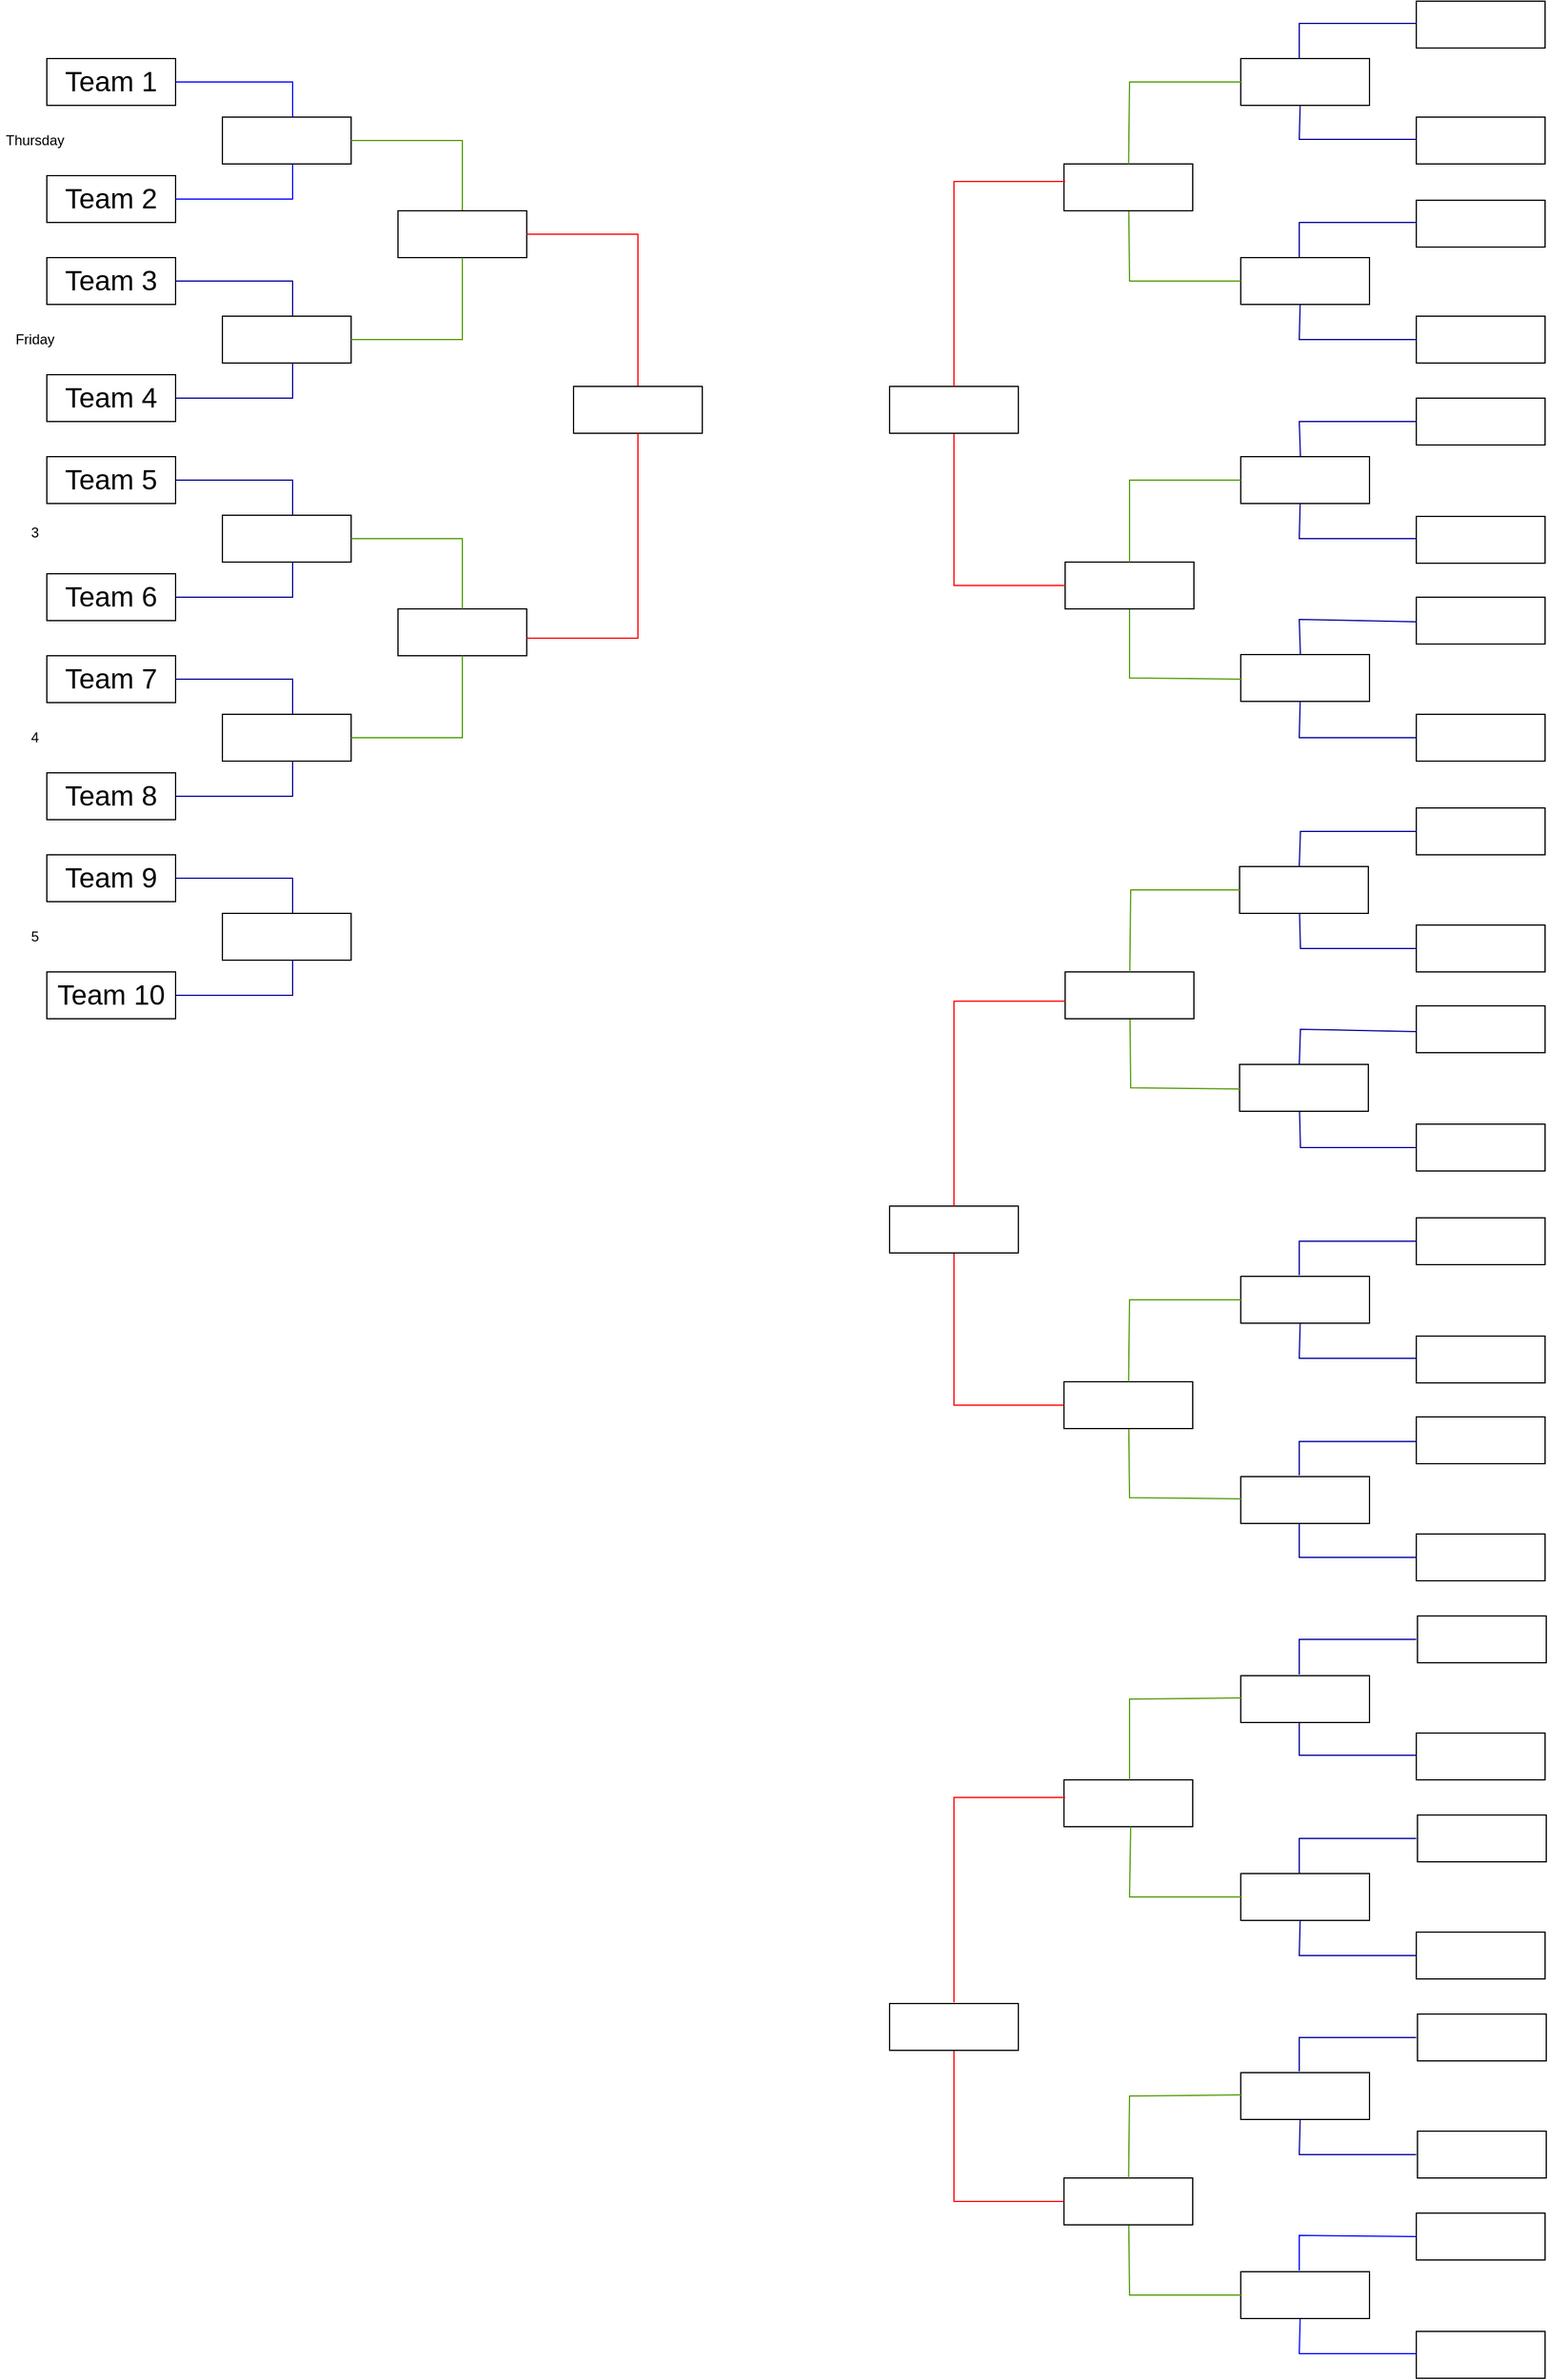 <mxfile version="26.0.14">
  <diagram name="Page-1" id="8wgxy9TzFDl7dWRC7cgr">
    <mxGraphModel dx="2560" dy="1858" grid="1" gridSize="10" guides="1" tooltips="1" connect="1" arrows="1" fold="1" page="1" pageScale="1" pageWidth="850" pageHeight="1100" math="0" shadow="0">
      <root>
        <mxCell id="0" />
        <mxCell id="1" parent="0" />
        <mxCell id="CkMFdOmKAKPlQsbWJ-E4-1" value="&lt;span style=&quot;font-size: 24px;&quot;&gt;Team 5&lt;/span&gt;" style="rounded=0;whiteSpace=wrap;html=1;" parent="1" vertex="1">
          <mxGeometry x="-260" y="-100" width="110" height="40" as="geometry" />
        </mxCell>
        <mxCell id="CkMFdOmKAKPlQsbWJ-E4-3" value="&lt;span style=&quot;font-size: 24px;&quot;&gt;Team 6&lt;/span&gt;" style="rounded=0;whiteSpace=wrap;html=1;" parent="1" vertex="1">
          <mxGeometry x="-260" width="110" height="40" as="geometry" />
        </mxCell>
        <mxCell id="CkMFdOmKAKPlQsbWJ-E4-8" value="" style="endArrow=none;html=1;rounded=0;strokeColor=light-dark(#000099,#FFFFFF);" parent="1" edge="1">
          <mxGeometry width="50" height="50" relative="1" as="geometry">
            <mxPoint x="-150" y="-80" as="sourcePoint" />
            <mxPoint x="-50" y="-40" as="targetPoint" />
            <Array as="points">
              <mxPoint x="-50" y="-80" />
            </Array>
          </mxGeometry>
        </mxCell>
        <mxCell id="CkMFdOmKAKPlQsbWJ-E4-9" value="" style="endArrow=none;html=1;rounded=0;strokeColor=light-dark(#000099,#FFFFFF);" parent="1" edge="1">
          <mxGeometry width="50" height="50" relative="1" as="geometry">
            <mxPoint x="-150" y="20" as="sourcePoint" />
            <mxPoint x="-50" y="-10" as="targetPoint" />
            <Array as="points">
              <mxPoint x="-50" y="20" />
            </Array>
          </mxGeometry>
        </mxCell>
        <mxCell id="CkMFdOmKAKPlQsbWJ-E4-10" value="" style="rounded=0;whiteSpace=wrap;html=1;" parent="1" vertex="1">
          <mxGeometry x="-110" y="-50" width="110" height="40" as="geometry" />
        </mxCell>
        <mxCell id="CkMFdOmKAKPlQsbWJ-E4-11" value="&lt;span style=&quot;font-size: 24px;&quot;&gt;Team 7&lt;/span&gt;" style="rounded=0;whiteSpace=wrap;html=1;" parent="1" vertex="1">
          <mxGeometry x="-260" y="70" width="110" height="40" as="geometry" />
        </mxCell>
        <mxCell id="CkMFdOmKAKPlQsbWJ-E4-12" value="&lt;span style=&quot;font-size: 24px;&quot;&gt;Team 8&lt;/span&gt;" style="rounded=0;whiteSpace=wrap;html=1;" parent="1" vertex="1">
          <mxGeometry x="-260" y="170" width="110" height="40" as="geometry" />
        </mxCell>
        <mxCell id="CkMFdOmKAKPlQsbWJ-E4-13" value="" style="endArrow=none;html=1;rounded=0;strokeColor=light-dark(#000099,#FFFFFF);" parent="1" edge="1">
          <mxGeometry width="50" height="50" relative="1" as="geometry">
            <mxPoint x="-150" y="90" as="sourcePoint" />
            <mxPoint x="-50" y="130" as="targetPoint" />
            <Array as="points">
              <mxPoint x="-50" y="90" />
            </Array>
          </mxGeometry>
        </mxCell>
        <mxCell id="CkMFdOmKAKPlQsbWJ-E4-14" value="" style="endArrow=none;html=1;rounded=0;strokeColor=light-dark(#000099,#FFFFFF);" parent="1" edge="1">
          <mxGeometry width="50" height="50" relative="1" as="geometry">
            <mxPoint x="-150" y="190" as="sourcePoint" />
            <mxPoint x="-50" y="160" as="targetPoint" />
            <Array as="points">
              <mxPoint x="-50" y="190" />
            </Array>
          </mxGeometry>
        </mxCell>
        <mxCell id="CkMFdOmKAKPlQsbWJ-E4-15" value="" style="rounded=0;whiteSpace=wrap;html=1;" parent="1" vertex="1">
          <mxGeometry x="-110" y="120" width="110" height="40" as="geometry" />
        </mxCell>
        <mxCell id="CkMFdOmKAKPlQsbWJ-E4-16" value="&lt;span style=&quot;font-size: 24px;&quot;&gt;Team 9&lt;/span&gt;" style="rounded=0;whiteSpace=wrap;html=1;" parent="1" vertex="1">
          <mxGeometry x="-260" y="240" width="110" height="40" as="geometry" />
        </mxCell>
        <mxCell id="CkMFdOmKAKPlQsbWJ-E4-17" value="&lt;span style=&quot;font-size: 24px;&quot;&gt;Team 10&lt;/span&gt;" style="rounded=0;whiteSpace=wrap;html=1;" parent="1" vertex="1">
          <mxGeometry x="-260" y="340" width="110" height="40" as="geometry" />
        </mxCell>
        <mxCell id="CkMFdOmKAKPlQsbWJ-E4-18" value="" style="endArrow=none;html=1;rounded=0;strokeColor=light-dark(#000099,#FFFFFF);" parent="1" edge="1">
          <mxGeometry width="50" height="50" relative="1" as="geometry">
            <mxPoint x="-150" y="260" as="sourcePoint" />
            <mxPoint x="-50" y="300" as="targetPoint" />
            <Array as="points">
              <mxPoint x="-50" y="260" />
            </Array>
          </mxGeometry>
        </mxCell>
        <mxCell id="CkMFdOmKAKPlQsbWJ-E4-19" value="" style="endArrow=none;html=1;rounded=0;strokeColor=light-dark(#000099,#FFFFFF);" parent="1" edge="1">
          <mxGeometry width="50" height="50" relative="1" as="geometry">
            <mxPoint x="-150" y="360" as="sourcePoint" />
            <mxPoint x="-50" y="330" as="targetPoint" />
            <Array as="points">
              <mxPoint x="-50" y="360" />
            </Array>
          </mxGeometry>
        </mxCell>
        <mxCell id="CkMFdOmKAKPlQsbWJ-E4-20" value="" style="rounded=0;whiteSpace=wrap;html=1;" parent="1" vertex="1">
          <mxGeometry x="-110" y="290" width="110" height="40" as="geometry" />
        </mxCell>
        <mxCell id="CkMFdOmKAKPlQsbWJ-E4-61" value="&lt;span style=&quot;font-size: 24px;&quot;&gt;Team 3&lt;/span&gt;" style="rounded=0;whiteSpace=wrap;html=1;" parent="1" vertex="1">
          <mxGeometry x="-260" y="-270" width="110" height="40" as="geometry" />
        </mxCell>
        <mxCell id="CkMFdOmKAKPlQsbWJ-E4-62" value="&lt;span style=&quot;font-size: 24px;&quot;&gt;Team 4&lt;/span&gt;" style="rounded=0;whiteSpace=wrap;html=1;" parent="1" vertex="1">
          <mxGeometry x="-260" y="-170" width="110" height="40" as="geometry" />
        </mxCell>
        <mxCell id="CkMFdOmKAKPlQsbWJ-E4-63" value="" style="endArrow=none;html=1;rounded=0;strokeColor=light-dark(#000099,#FFFFFF);" parent="1" edge="1">
          <mxGeometry width="50" height="50" relative="1" as="geometry">
            <mxPoint x="-150" y="-250" as="sourcePoint" />
            <mxPoint x="-50" y="-210" as="targetPoint" />
            <Array as="points">
              <mxPoint x="-50" y="-250" />
            </Array>
          </mxGeometry>
        </mxCell>
        <mxCell id="CkMFdOmKAKPlQsbWJ-E4-64" value="" style="endArrow=none;html=1;rounded=0;strokeColor=light-dark(#000099,#FFFFFF);" parent="1" edge="1">
          <mxGeometry width="50" height="50" relative="1" as="geometry">
            <mxPoint x="-150" y="-150" as="sourcePoint" />
            <mxPoint x="-50" y="-180" as="targetPoint" />
            <Array as="points">
              <mxPoint x="-50" y="-150" />
            </Array>
          </mxGeometry>
        </mxCell>
        <mxCell id="CkMFdOmKAKPlQsbWJ-E4-65" value="" style="rounded=0;whiteSpace=wrap;html=1;" parent="1" vertex="1">
          <mxGeometry x="-110" y="-220" width="110" height="40" as="geometry" />
        </mxCell>
        <mxCell id="CkMFdOmKAKPlQsbWJ-E4-66" value="&lt;font style=&quot;font-size: 24px;&quot;&gt;Team 1&lt;/font&gt;" style="rounded=0;whiteSpace=wrap;html=1;" parent="1" vertex="1">
          <mxGeometry x="-260" y="-440" width="110" height="40" as="geometry" />
        </mxCell>
        <mxCell id="CkMFdOmKAKPlQsbWJ-E4-67" value="&lt;span style=&quot;font-size: 24px;&quot;&gt;Team 2&lt;/span&gt;" style="rounded=0;whiteSpace=wrap;html=1;" parent="1" vertex="1">
          <mxGeometry x="-260" y="-340" width="110" height="40" as="geometry" />
        </mxCell>
        <mxCell id="CkMFdOmKAKPlQsbWJ-E4-68" value="" style="endArrow=none;html=1;rounded=0;strokeColor=light-dark(#0000FF,#FFFFFF);" parent="1" edge="1">
          <mxGeometry width="50" height="50" relative="1" as="geometry">
            <mxPoint x="-150" y="-420" as="sourcePoint" />
            <mxPoint x="-50" y="-380" as="targetPoint" />
            <Array as="points">
              <mxPoint x="-50" y="-420" />
            </Array>
          </mxGeometry>
        </mxCell>
        <mxCell id="CkMFdOmKAKPlQsbWJ-E4-69" value="" style="endArrow=none;html=1;rounded=0;strokeColor=light-dark(#0000FF,#FFFFFF);" parent="1" edge="1">
          <mxGeometry width="50" height="50" relative="1" as="geometry">
            <mxPoint x="-150" y="-320" as="sourcePoint" />
            <mxPoint x="-50" y="-350" as="targetPoint" />
            <Array as="points">
              <mxPoint x="-50" y="-320" />
            </Array>
          </mxGeometry>
        </mxCell>
        <mxCell id="CkMFdOmKAKPlQsbWJ-E4-70" value="" style="rounded=0;whiteSpace=wrap;html=1;" parent="1" vertex="1">
          <mxGeometry x="-110" y="-390" width="110" height="40" as="geometry" />
        </mxCell>
        <mxCell id="CkMFdOmKAKPlQsbWJ-E4-131" value="" style="endArrow=none;html=1;rounded=0;entryX=0.5;entryY=0;entryDx=0;entryDy=0;strokeColor=light-dark(#4D9900,#FFFFFF);" parent="1" target="CkMFdOmKAKPlQsbWJ-E4-133" edge="1">
          <mxGeometry width="50" height="50" relative="1" as="geometry">
            <mxPoint y="-370" as="sourcePoint" />
            <mxPoint x="99" y="-305" as="targetPoint" />
            <Array as="points">
              <mxPoint x="95" y="-370" />
            </Array>
          </mxGeometry>
        </mxCell>
        <mxCell id="CkMFdOmKAKPlQsbWJ-E4-133" value="" style="rounded=0;whiteSpace=wrap;html=1;" parent="1" vertex="1">
          <mxGeometry x="40" y="-310" width="110" height="40" as="geometry" />
        </mxCell>
        <mxCell id="CkMFdOmKAKPlQsbWJ-E4-134" value="" style="endArrow=none;html=1;rounded=0;strokeColor=light-dark(#4D9900,#FFFFFF);" parent="1" target="CkMFdOmKAKPlQsbWJ-E4-133" edge="1">
          <mxGeometry width="50" height="50" relative="1" as="geometry">
            <mxPoint y="-200" as="sourcePoint" />
            <mxPoint x="95" y="-140" as="targetPoint" />
            <Array as="points">
              <mxPoint x="95" y="-200" />
            </Array>
          </mxGeometry>
        </mxCell>
        <mxCell id="CkMFdOmKAKPlQsbWJ-E4-136" value="" style="rounded=0;whiteSpace=wrap;html=1;" parent="1" vertex="1">
          <mxGeometry x="40" y="30" width="110" height="40" as="geometry" />
        </mxCell>
        <mxCell id="CkMFdOmKAKPlQsbWJ-E4-137" value="" style="endArrow=none;html=1;rounded=0;entryX=0.5;entryY=0;entryDx=0;entryDy=0;strokeColor=light-dark(#4D9900,#FFFFFF);" parent="1" edge="1">
          <mxGeometry width="50" height="50" relative="1" as="geometry">
            <mxPoint y="-30" as="sourcePoint" />
            <mxPoint x="95" y="30" as="targetPoint" />
            <Array as="points">
              <mxPoint x="95" y="-30" />
            </Array>
          </mxGeometry>
        </mxCell>
        <mxCell id="CkMFdOmKAKPlQsbWJ-E4-138" value="" style="endArrow=none;html=1;rounded=0;strokeColor=light-dark(#4D9900,#FFFFFF);" parent="1" edge="1">
          <mxGeometry width="50" height="50" relative="1" as="geometry">
            <mxPoint y="140" as="sourcePoint" />
            <mxPoint x="95" y="70" as="targetPoint" />
            <Array as="points">
              <mxPoint x="95" y="140" />
            </Array>
          </mxGeometry>
        </mxCell>
        <mxCell id="CkMFdOmKAKPlQsbWJ-E4-151" value="" style="endArrow=none;html=1;rounded=0;entryX=0.5;entryY=0;entryDx=0;entryDy=0;strokeColor=light-dark(#FF0000,#FFFFFF);" parent="1" target="CkMFdOmKAKPlQsbWJ-E4-152" edge="1">
          <mxGeometry width="50" height="50" relative="1" as="geometry">
            <mxPoint x="150" y="-290" as="sourcePoint" />
            <mxPoint x="245" y="-230" as="targetPoint" />
            <Array as="points">
              <mxPoint x="245" y="-290" />
            </Array>
          </mxGeometry>
        </mxCell>
        <mxCell id="CkMFdOmKAKPlQsbWJ-E4-152" value="" style="rounded=0;whiteSpace=wrap;html=1;" parent="1" vertex="1">
          <mxGeometry x="190" y="-160" width="110" height="40" as="geometry" />
        </mxCell>
        <mxCell id="CkMFdOmKAKPlQsbWJ-E4-153" value="" style="endArrow=none;html=1;rounded=0;strokeColor=light-dark(#FF0000,#FFFFFF);entryX=0.5;entryY=1;entryDx=0;entryDy=0;" parent="1" target="CkMFdOmKAKPlQsbWJ-E4-152" edge="1">
          <mxGeometry width="50" height="50" relative="1" as="geometry">
            <mxPoint x="150" y="55" as="sourcePoint" />
            <mxPoint x="245" y="-15" as="targetPoint" />
            <Array as="points">
              <mxPoint x="245" y="55" />
            </Array>
          </mxGeometry>
        </mxCell>
        <mxCell id="CkMFdOmKAKPlQsbWJ-E4-161" value="Thursday" style="text;html=1;align=center;verticalAlign=middle;whiteSpace=wrap;rounded=0;" parent="1" vertex="1">
          <mxGeometry x="-300" y="-385" width="60" height="30" as="geometry" />
        </mxCell>
        <mxCell id="CkMFdOmKAKPlQsbWJ-E4-162" value="Friday" style="text;html=1;align=center;verticalAlign=middle;whiteSpace=wrap;rounded=0;" parent="1" vertex="1">
          <mxGeometry x="-300" y="-215" width="60" height="30" as="geometry" />
        </mxCell>
        <mxCell id="CkMFdOmKAKPlQsbWJ-E4-163" value="3" style="text;html=1;align=center;verticalAlign=middle;whiteSpace=wrap;rounded=0;" parent="1" vertex="1">
          <mxGeometry x="-300" y="-50" width="60" height="30" as="geometry" />
        </mxCell>
        <mxCell id="CkMFdOmKAKPlQsbWJ-E4-164" value="4" style="text;html=1;align=center;verticalAlign=middle;whiteSpace=wrap;rounded=0;" parent="1" vertex="1">
          <mxGeometry x="-300" y="125" width="60" height="30" as="geometry" />
        </mxCell>
        <mxCell id="CkMFdOmKAKPlQsbWJ-E4-165" value="5" style="text;html=1;align=center;verticalAlign=middle;whiteSpace=wrap;rounded=0;" parent="1" vertex="1">
          <mxGeometry x="-300" y="295" width="60" height="30" as="geometry" />
        </mxCell>
        <mxCell id="CkMFdOmKAKPlQsbWJ-E4-260" value="" style="group;rotation=-180;" parent="1" vertex="1" connectable="0">
          <mxGeometry x="460" y="-490" width="560" height="2030" as="geometry" />
        </mxCell>
        <mxCell id="CkMFdOmKAKPlQsbWJ-E4-173" value="" style="rounded=0;whiteSpace=wrap;html=1;direction=west;rotation=-180;" parent="CkMFdOmKAKPlQsbWJ-E4-260" vertex="1">
          <mxGeometry x="450" y="1650" width="110" height="40" as="geometry" />
        </mxCell>
        <mxCell id="CkMFdOmKAKPlQsbWJ-E4-174" value="" style="rounded=0;whiteSpace=wrap;html=1;direction=west;rotation=-180;" parent="CkMFdOmKAKPlQsbWJ-E4-260" vertex="1">
          <mxGeometry x="451" y="1550" width="110" height="40" as="geometry" />
        </mxCell>
        <mxCell id="CkMFdOmKAKPlQsbWJ-E4-175" value="" style="endArrow=none;html=1;rounded=0;strokeColor=light-dark(#000099,#FFFFFF);" parent="CkMFdOmKAKPlQsbWJ-E4-260" edge="1">
          <mxGeometry width="50" height="50" relative="1" as="geometry">
            <mxPoint x="450" y="1670" as="sourcePoint" />
            <mxPoint x="351" y="1630" as="targetPoint" />
            <Array as="points">
              <mxPoint x="350" y="1670" />
            </Array>
          </mxGeometry>
        </mxCell>
        <mxCell id="CkMFdOmKAKPlQsbWJ-E4-176" value="" style="endArrow=none;html=1;rounded=0;strokeColor=light-dark(#000099,#FFFFFF);" parent="CkMFdOmKAKPlQsbWJ-E4-260" edge="1">
          <mxGeometry width="50" height="50" relative="1" as="geometry">
            <mxPoint x="450" y="1570" as="sourcePoint" />
            <mxPoint x="350" y="1600" as="targetPoint" />
            <Array as="points">
              <mxPoint x="350" y="1570" />
            </Array>
          </mxGeometry>
        </mxCell>
        <mxCell id="CkMFdOmKAKPlQsbWJ-E4-177" value="" style="rounded=0;whiteSpace=wrap;html=1;direction=west;rotation=-180;" parent="CkMFdOmKAKPlQsbWJ-E4-260" vertex="1">
          <mxGeometry x="300" y="1600" width="110" height="40" as="geometry" />
        </mxCell>
        <mxCell id="CkMFdOmKAKPlQsbWJ-E4-178" value="" style="rounded=0;whiteSpace=wrap;html=1;direction=west;rotation=-180;" parent="CkMFdOmKAKPlQsbWJ-E4-260" vertex="1">
          <mxGeometry x="450" y="1480" width="110" height="40" as="geometry" />
        </mxCell>
        <mxCell id="CkMFdOmKAKPlQsbWJ-E4-179" value="" style="rounded=0;whiteSpace=wrap;html=1;direction=west;rotation=-180;" parent="CkMFdOmKAKPlQsbWJ-E4-260" vertex="1">
          <mxGeometry x="451" y="1380" width="110" height="40" as="geometry" />
        </mxCell>
        <mxCell id="CkMFdOmKAKPlQsbWJ-E4-180" value="" style="endArrow=none;html=1;rounded=0;strokeColor=light-dark(#000099,#FFFFFF);" parent="CkMFdOmKAKPlQsbWJ-E4-260" edge="1">
          <mxGeometry width="50" height="50" relative="1" as="geometry">
            <mxPoint x="450" y="1499" as="sourcePoint" />
            <mxPoint x="350" y="1460" as="targetPoint" />
            <Array as="points">
              <mxPoint x="350" y="1499" />
            </Array>
          </mxGeometry>
        </mxCell>
        <mxCell id="CkMFdOmKAKPlQsbWJ-E4-181" value="" style="endArrow=none;html=1;rounded=0;strokeColor=light-dark(#000099,#FFFFFF);" parent="CkMFdOmKAKPlQsbWJ-E4-260" edge="1">
          <mxGeometry width="50" height="50" relative="1" as="geometry">
            <mxPoint x="450" y="1400" as="sourcePoint" />
            <mxPoint x="350" y="1430" as="targetPoint" />
            <Array as="points">
              <mxPoint x="350" y="1400" />
            </Array>
          </mxGeometry>
        </mxCell>
        <mxCell id="CkMFdOmKAKPlQsbWJ-E4-182" value="" style="rounded=0;whiteSpace=wrap;html=1;direction=west;rotation=-180;" parent="CkMFdOmKAKPlQsbWJ-E4-260" vertex="1">
          <mxGeometry x="300" y="1431" width="110" height="40" as="geometry" />
        </mxCell>
        <mxCell id="CkMFdOmKAKPlQsbWJ-E4-183" value="" style="rounded=0;whiteSpace=wrap;html=1;direction=west;rotation=-180;" parent="CkMFdOmKAKPlQsbWJ-E4-260" vertex="1">
          <mxGeometry x="450" y="1310" width="110" height="40" as="geometry" />
        </mxCell>
        <mxCell id="CkMFdOmKAKPlQsbWJ-E4-184" value="" style="rounded=0;whiteSpace=wrap;html=1;direction=west;rotation=-180;" parent="CkMFdOmKAKPlQsbWJ-E4-260" vertex="1">
          <mxGeometry x="450" y="1210" width="110" height="40" as="geometry" />
        </mxCell>
        <mxCell id="CkMFdOmKAKPlQsbWJ-E4-185" value="" style="endArrow=none;html=1;rounded=0;strokeColor=light-dark(#000099,#FFFFFF);" parent="CkMFdOmKAKPlQsbWJ-E4-260" edge="1">
          <mxGeometry width="50" height="50" relative="1" as="geometry">
            <mxPoint x="450" y="1330" as="sourcePoint" />
            <mxPoint x="350" y="1290" as="targetPoint" />
            <Array as="points">
              <mxPoint x="350" y="1330" />
            </Array>
          </mxGeometry>
        </mxCell>
        <mxCell id="CkMFdOmKAKPlQsbWJ-E4-186" value="" style="endArrow=none;html=1;rounded=0;strokeColor=light-dark(#000099,#FFFFFF);" parent="CkMFdOmKAKPlQsbWJ-E4-260" edge="1">
          <mxGeometry width="50" height="50" relative="1" as="geometry">
            <mxPoint x="450" y="1231" as="sourcePoint" />
            <mxPoint x="350" y="1260" as="targetPoint" />
            <Array as="points">
              <mxPoint x="350" y="1231" />
            </Array>
          </mxGeometry>
        </mxCell>
        <mxCell id="CkMFdOmKAKPlQsbWJ-E4-187" value="" style="rounded=0;whiteSpace=wrap;html=1;direction=west;rotation=-180;" parent="CkMFdOmKAKPlQsbWJ-E4-260" vertex="1">
          <mxGeometry x="300" y="1261" width="110" height="40" as="geometry" />
        </mxCell>
        <mxCell id="CkMFdOmKAKPlQsbWJ-E4-188" value="" style="rounded=0;whiteSpace=wrap;html=1;direction=west;rotation=-180;" parent="CkMFdOmKAKPlQsbWJ-E4-260" vertex="1">
          <mxGeometry x="450" y="1141" width="110" height="40" as="geometry" />
        </mxCell>
        <mxCell id="CkMFdOmKAKPlQsbWJ-E4-189" value="" style="rounded=0;whiteSpace=wrap;html=1;direction=west;rotation=-180;" parent="CkMFdOmKAKPlQsbWJ-E4-260" vertex="1">
          <mxGeometry x="450" y="1040" width="110" height="40" as="geometry" />
        </mxCell>
        <mxCell id="CkMFdOmKAKPlQsbWJ-E4-190" value="" style="endArrow=none;html=1;rounded=0;strokeColor=light-dark(#000099,#FFFFFF);" parent="CkMFdOmKAKPlQsbWJ-E4-260" edge="1">
          <mxGeometry width="50" height="50" relative="1" as="geometry">
            <mxPoint x="450" y="1160" as="sourcePoint" />
            <mxPoint x="351" y="1120" as="targetPoint" />
            <Array as="points">
              <mxPoint x="350" y="1160" />
            </Array>
          </mxGeometry>
        </mxCell>
        <mxCell id="CkMFdOmKAKPlQsbWJ-E4-191" value="" style="endArrow=none;html=1;rounded=0;strokeColor=light-dark(#000099,#FFFFFF);" parent="CkMFdOmKAKPlQsbWJ-E4-260" edge="1">
          <mxGeometry width="50" height="50" relative="1" as="geometry">
            <mxPoint x="450" y="1060" as="sourcePoint" />
            <mxPoint x="350" y="1089" as="targetPoint" />
            <Array as="points">
              <mxPoint x="350" y="1060" />
            </Array>
          </mxGeometry>
        </mxCell>
        <mxCell id="CkMFdOmKAKPlQsbWJ-E4-192" value="" style="rounded=0;whiteSpace=wrap;html=1;direction=west;rotation=-180;" parent="CkMFdOmKAKPlQsbWJ-E4-260" vertex="1">
          <mxGeometry x="300" y="1090" width="110" height="40" as="geometry" />
        </mxCell>
        <mxCell id="CkMFdOmKAKPlQsbWJ-E4-193" value="" style="rounded=0;whiteSpace=wrap;html=1;direction=west;rotation=-180;" parent="CkMFdOmKAKPlQsbWJ-E4-260" vertex="1">
          <mxGeometry x="450" y="960" width="110" height="40" as="geometry" />
        </mxCell>
        <mxCell id="CkMFdOmKAKPlQsbWJ-E4-194" value="" style="rounded=0;whiteSpace=wrap;html=1;direction=west;rotation=-180;" parent="CkMFdOmKAKPlQsbWJ-E4-260" vertex="1">
          <mxGeometry x="450" y="859" width="110" height="40" as="geometry" />
        </mxCell>
        <mxCell id="CkMFdOmKAKPlQsbWJ-E4-195" value="" style="endArrow=none;html=1;rounded=0;strokeColor=light-dark(#000099,#FFFFFF);" parent="CkMFdOmKAKPlQsbWJ-E4-260" edge="1">
          <mxGeometry width="50" height="50" relative="1" as="geometry">
            <mxPoint x="450" y="980" as="sourcePoint" />
            <mxPoint x="350" y="939" as="targetPoint" />
            <Array as="points">
              <mxPoint x="351" y="980" />
            </Array>
          </mxGeometry>
        </mxCell>
        <mxCell id="CkMFdOmKAKPlQsbWJ-E4-196" value="" style="endArrow=none;html=1;rounded=0;strokeColor=light-dark(#000099,#FFFFFF);" parent="CkMFdOmKAKPlQsbWJ-E4-260" edge="1">
          <mxGeometry width="50" height="50" relative="1" as="geometry">
            <mxPoint x="450" y="881" as="sourcePoint" />
            <mxPoint x="350" y="910" as="targetPoint" />
            <Array as="points">
              <mxPoint x="351" y="879" />
            </Array>
          </mxGeometry>
        </mxCell>
        <mxCell id="CkMFdOmKAKPlQsbWJ-E4-197" value="" style="rounded=0;whiteSpace=wrap;html=1;direction=west;rotation=-180;" parent="CkMFdOmKAKPlQsbWJ-E4-260" vertex="1">
          <mxGeometry x="299" y="909" width="110" height="40" as="geometry" />
        </mxCell>
        <mxCell id="CkMFdOmKAKPlQsbWJ-E4-198" value="" style="rounded=0;whiteSpace=wrap;html=1;direction=west;rotation=-180;" parent="CkMFdOmKAKPlQsbWJ-E4-260" vertex="1">
          <mxGeometry x="450" y="790" width="110" height="40" as="geometry" />
        </mxCell>
        <mxCell id="CkMFdOmKAKPlQsbWJ-E4-199" value="" style="rounded=0;whiteSpace=wrap;html=1;direction=west;rotation=-180;" parent="CkMFdOmKAKPlQsbWJ-E4-260" vertex="1">
          <mxGeometry x="450" y="690" width="110" height="40" as="geometry" />
        </mxCell>
        <mxCell id="CkMFdOmKAKPlQsbWJ-E4-200" value="" style="endArrow=none;html=1;rounded=0;strokeColor=light-dark(#000099,#FFFFFF);" parent="CkMFdOmKAKPlQsbWJ-E4-260" edge="1">
          <mxGeometry width="50" height="50" relative="1" as="geometry">
            <mxPoint x="450" y="810" as="sourcePoint" />
            <mxPoint x="350" y="770" as="targetPoint" />
            <Array as="points">
              <mxPoint x="351" y="810" />
            </Array>
          </mxGeometry>
        </mxCell>
        <mxCell id="CkMFdOmKAKPlQsbWJ-E4-201" value="" style="endArrow=none;html=1;rounded=0;strokeColor=light-dark(#000099,#FFFFFF);" parent="CkMFdOmKAKPlQsbWJ-E4-260" edge="1">
          <mxGeometry width="50" height="50" relative="1" as="geometry">
            <mxPoint x="450" y="710" as="sourcePoint" />
            <mxPoint x="350" y="740" as="targetPoint" />
            <Array as="points">
              <mxPoint x="351" y="710" />
            </Array>
          </mxGeometry>
        </mxCell>
        <mxCell id="CkMFdOmKAKPlQsbWJ-E4-202" value="" style="rounded=0;whiteSpace=wrap;html=1;direction=west;rotation=-180;" parent="CkMFdOmKAKPlQsbWJ-E4-260" vertex="1">
          <mxGeometry x="299" y="740" width="110" height="40" as="geometry" />
        </mxCell>
        <mxCell id="CkMFdOmKAKPlQsbWJ-E4-203" value="" style="rounded=0;whiteSpace=wrap;html=1;direction=west;rotation=-180;" parent="CkMFdOmKAKPlQsbWJ-E4-260" vertex="1">
          <mxGeometry x="450" y="610" width="110" height="40" as="geometry" />
        </mxCell>
        <mxCell id="CkMFdOmKAKPlQsbWJ-E4-204" value="" style="rounded=0;whiteSpace=wrap;html=1;direction=west;rotation=-180;" parent="CkMFdOmKAKPlQsbWJ-E4-260" vertex="1">
          <mxGeometry x="450" y="510" width="110" height="40" as="geometry" />
        </mxCell>
        <mxCell id="CkMFdOmKAKPlQsbWJ-E4-205" value="" style="endArrow=none;html=1;rounded=0;strokeColor=light-dark(#000099,#FFFFFF);" parent="CkMFdOmKAKPlQsbWJ-E4-260" edge="1">
          <mxGeometry width="50" height="50" relative="1" as="geometry">
            <mxPoint x="450" y="630" as="sourcePoint" />
            <mxPoint x="351" y="589" as="targetPoint" />
            <Array as="points">
              <mxPoint x="350" y="630" />
            </Array>
          </mxGeometry>
        </mxCell>
        <mxCell id="CkMFdOmKAKPlQsbWJ-E4-206" value="" style="endArrow=none;html=1;rounded=0;strokeColor=light-dark(#000099,#FFFFFF);" parent="CkMFdOmKAKPlQsbWJ-E4-260" edge="1">
          <mxGeometry width="50" height="50" relative="1" as="geometry">
            <mxPoint x="450" y="531" as="sourcePoint" />
            <mxPoint x="351" y="560" as="targetPoint" />
            <Array as="points">
              <mxPoint x="350" y="529" />
            </Array>
          </mxGeometry>
        </mxCell>
        <mxCell id="CkMFdOmKAKPlQsbWJ-E4-207" value="" style="rounded=0;whiteSpace=wrap;html=1;direction=west;rotation=-180;" parent="CkMFdOmKAKPlQsbWJ-E4-260" vertex="1">
          <mxGeometry x="300" y="559" width="110" height="40" as="geometry" />
        </mxCell>
        <mxCell id="CkMFdOmKAKPlQsbWJ-E4-208" value="" style="rounded=0;whiteSpace=wrap;html=1;direction=west;rotation=-180;" parent="CkMFdOmKAKPlQsbWJ-E4-260" vertex="1">
          <mxGeometry x="450" y="441" width="110" height="40" as="geometry" />
        </mxCell>
        <mxCell id="CkMFdOmKAKPlQsbWJ-E4-209" value="" style="rounded=0;whiteSpace=wrap;html=1;direction=west;rotation=-180;" parent="CkMFdOmKAKPlQsbWJ-E4-260" vertex="1">
          <mxGeometry x="450" y="340" width="110" height="40" as="geometry" />
        </mxCell>
        <mxCell id="CkMFdOmKAKPlQsbWJ-E4-210" value="" style="endArrow=none;html=1;rounded=0;strokeColor=light-dark(#000099,#FFFFFF);" parent="CkMFdOmKAKPlQsbWJ-E4-260" edge="1">
          <mxGeometry width="50" height="50" relative="1" as="geometry">
            <mxPoint x="450" y="460" as="sourcePoint" />
            <mxPoint x="351" y="420" as="targetPoint" />
            <Array as="points">
              <mxPoint x="350" y="460" />
            </Array>
          </mxGeometry>
        </mxCell>
        <mxCell id="CkMFdOmKAKPlQsbWJ-E4-211" value="" style="endArrow=none;html=1;rounded=0;strokeColor=light-dark(#000099,#FFFFFF);" parent="CkMFdOmKAKPlQsbWJ-E4-260" edge="1">
          <mxGeometry width="50" height="50" relative="1" as="geometry">
            <mxPoint x="450" y="360" as="sourcePoint" />
            <mxPoint x="351" y="390" as="targetPoint" />
            <Array as="points">
              <mxPoint x="350" y="360" />
            </Array>
          </mxGeometry>
        </mxCell>
        <mxCell id="CkMFdOmKAKPlQsbWJ-E4-212" value="" style="rounded=0;whiteSpace=wrap;html=1;direction=west;rotation=-180;" parent="CkMFdOmKAKPlQsbWJ-E4-260" vertex="1">
          <mxGeometry x="300" y="390" width="110" height="40" as="geometry" />
        </mxCell>
        <mxCell id="CkMFdOmKAKPlQsbWJ-E4-213" value="" style="rounded=0;whiteSpace=wrap;html=1;direction=west;rotation=-180;" parent="CkMFdOmKAKPlQsbWJ-E4-260" vertex="1">
          <mxGeometry x="450" y="270" width="110" height="40" as="geometry" />
        </mxCell>
        <mxCell id="CkMFdOmKAKPlQsbWJ-E4-214" value="" style="rounded=0;whiteSpace=wrap;html=1;direction=west;rotation=-180;" parent="CkMFdOmKAKPlQsbWJ-E4-260" vertex="1">
          <mxGeometry x="450" y="171" width="110" height="40" as="geometry" />
        </mxCell>
        <mxCell id="CkMFdOmKAKPlQsbWJ-E4-215" value="" style="endArrow=none;html=1;rounded=0;strokeColor=light-dark(#000099,#FFFFFF);" parent="CkMFdOmKAKPlQsbWJ-E4-260" edge="1">
          <mxGeometry width="50" height="50" relative="1" as="geometry">
            <mxPoint x="450" y="290" as="sourcePoint" />
            <mxPoint x="351" y="250" as="targetPoint" />
            <Array as="points">
              <mxPoint x="350" y="290" />
            </Array>
          </mxGeometry>
        </mxCell>
        <mxCell id="CkMFdOmKAKPlQsbWJ-E4-216" value="" style="endArrow=none;html=1;rounded=0;strokeColor=light-dark(#000099,#FFFFFF);" parent="CkMFdOmKAKPlQsbWJ-E4-260" edge="1">
          <mxGeometry width="50" height="50" relative="1" as="geometry">
            <mxPoint x="450" y="190" as="sourcePoint" />
            <mxPoint x="350" y="220" as="targetPoint" />
            <Array as="points">
              <mxPoint x="350" y="190" />
            </Array>
          </mxGeometry>
        </mxCell>
        <mxCell id="CkMFdOmKAKPlQsbWJ-E4-217" value="" style="rounded=0;whiteSpace=wrap;html=1;direction=west;rotation=-180;" parent="CkMFdOmKAKPlQsbWJ-E4-260" vertex="1">
          <mxGeometry x="300" y="220" width="110" height="40" as="geometry" />
        </mxCell>
        <mxCell id="CkMFdOmKAKPlQsbWJ-E4-218" value="" style="rounded=0;whiteSpace=wrap;html=1;direction=west;rotation=-180;" parent="CkMFdOmKAKPlQsbWJ-E4-260" vertex="1">
          <mxGeometry x="450" y="100" width="110" height="40" as="geometry" />
        </mxCell>
        <mxCell id="CkMFdOmKAKPlQsbWJ-E4-219" value="" style="rounded=0;whiteSpace=wrap;html=1;direction=west;rotation=-180;" parent="CkMFdOmKAKPlQsbWJ-E4-260" vertex="1">
          <mxGeometry x="450" y="1" width="110" height="40" as="geometry" />
        </mxCell>
        <mxCell id="CkMFdOmKAKPlQsbWJ-E4-220" value="" style="endArrow=none;html=1;rounded=0;strokeColor=light-dark(#000099,#FFFFFF);" parent="CkMFdOmKAKPlQsbWJ-E4-260" edge="1">
          <mxGeometry width="50" height="50" relative="1" as="geometry">
            <mxPoint x="450" y="119" as="sourcePoint" />
            <mxPoint x="351" y="80" as="targetPoint" />
            <Array as="points">
              <mxPoint x="350" y="119" />
            </Array>
          </mxGeometry>
        </mxCell>
        <mxCell id="CkMFdOmKAKPlQsbWJ-E4-221" value="" style="endArrow=none;html=1;rounded=0;strokeColor=light-dark(#000099,#FFFFFF);" parent="CkMFdOmKAKPlQsbWJ-E4-260" edge="1">
          <mxGeometry width="50" height="50" relative="1" as="geometry">
            <mxPoint x="450" y="20" as="sourcePoint" />
            <mxPoint x="350" y="50" as="targetPoint" />
            <Array as="points">
              <mxPoint x="350" y="20" />
            </Array>
          </mxGeometry>
        </mxCell>
        <mxCell id="CkMFdOmKAKPlQsbWJ-E4-222" value="" style="rounded=0;whiteSpace=wrap;html=1;direction=west;rotation=-180;" parent="CkMFdOmKAKPlQsbWJ-E4-260" vertex="1">
          <mxGeometry x="300" y="50" width="110" height="40" as="geometry" />
        </mxCell>
        <mxCell id="CkMFdOmKAKPlQsbWJ-E4-223" value="" style="rounded=0;whiteSpace=wrap;html=1;direction=west;rotation=-180;" parent="CkMFdOmKAKPlQsbWJ-E4-260" vertex="1">
          <mxGeometry x="451" y="1820" width="110" height="40" as="geometry" />
        </mxCell>
        <mxCell id="CkMFdOmKAKPlQsbWJ-E4-224" value="" style="rounded=0;whiteSpace=wrap;html=1;direction=west;rotation=-180;" parent="CkMFdOmKAKPlQsbWJ-E4-260" vertex="1">
          <mxGeometry x="451" y="1720" width="110" height="40" as="geometry" />
        </mxCell>
        <mxCell id="CkMFdOmKAKPlQsbWJ-E4-225" value="" style="endArrow=none;html=1;rounded=0;strokeColor=light-dark(#000099,#FFFFFF);" parent="CkMFdOmKAKPlQsbWJ-E4-260" edge="1">
          <mxGeometry width="50" height="50" relative="1" as="geometry">
            <mxPoint x="450" y="1840" as="sourcePoint" />
            <mxPoint x="351" y="1800" as="targetPoint" />
            <Array as="points">
              <mxPoint x="350" y="1840" />
            </Array>
          </mxGeometry>
        </mxCell>
        <mxCell id="CkMFdOmKAKPlQsbWJ-E4-226" value="" style="endArrow=none;html=1;rounded=0;strokeColor=light-dark(#000099,#FFFFFF);" parent="CkMFdOmKAKPlQsbWJ-E4-260" edge="1">
          <mxGeometry width="50" height="50" relative="1" as="geometry">
            <mxPoint x="450" y="1740" as="sourcePoint" />
            <mxPoint x="350" y="1769" as="targetPoint" />
            <Array as="points">
              <mxPoint x="350" y="1740" />
            </Array>
          </mxGeometry>
        </mxCell>
        <mxCell id="CkMFdOmKAKPlQsbWJ-E4-227" value="" style="rounded=0;whiteSpace=wrap;html=1;direction=west;rotation=-180;" parent="CkMFdOmKAKPlQsbWJ-E4-260" vertex="1">
          <mxGeometry x="300" y="1770" width="110" height="40" as="geometry" />
        </mxCell>
        <mxCell id="CkMFdOmKAKPlQsbWJ-E4-228" value="" style="rounded=0;whiteSpace=wrap;html=1;direction=west;rotation=-180;" parent="CkMFdOmKAKPlQsbWJ-E4-260" vertex="1">
          <mxGeometry x="450" y="1991" width="110" height="40" as="geometry" />
        </mxCell>
        <mxCell id="CkMFdOmKAKPlQsbWJ-E4-229" value="" style="rounded=0;whiteSpace=wrap;html=1;direction=west;rotation=-180;" parent="CkMFdOmKAKPlQsbWJ-E4-260" vertex="1">
          <mxGeometry x="450" y="1890" width="110" height="40" as="geometry" />
        </mxCell>
        <mxCell id="CkMFdOmKAKPlQsbWJ-E4-230" value="" style="endArrow=none;html=1;rounded=0;strokeColor=light-dark(#0000FF,#FFFFFF);" parent="CkMFdOmKAKPlQsbWJ-E4-260" edge="1">
          <mxGeometry width="50" height="50" relative="1" as="geometry">
            <mxPoint x="450" y="2010" as="sourcePoint" />
            <mxPoint x="351" y="1970" as="targetPoint" />
            <Array as="points">
              <mxPoint x="350" y="2010" />
            </Array>
          </mxGeometry>
        </mxCell>
        <mxCell id="CkMFdOmKAKPlQsbWJ-E4-231" value="" style="endArrow=none;html=1;rounded=0;strokeColor=light-dark(#0000FF,#FFFFFF);" parent="CkMFdOmKAKPlQsbWJ-E4-260" edge="1">
          <mxGeometry width="50" height="50" relative="1" as="geometry">
            <mxPoint x="450" y="1910" as="sourcePoint" />
            <mxPoint x="350" y="1939" as="targetPoint" />
            <Array as="points">
              <mxPoint x="350" y="1909" />
            </Array>
          </mxGeometry>
        </mxCell>
        <mxCell id="CkMFdOmKAKPlQsbWJ-E4-232" value="" style="rounded=0;whiteSpace=wrap;html=1;direction=west;rotation=-180;" parent="CkMFdOmKAKPlQsbWJ-E4-260" vertex="1">
          <mxGeometry x="300" y="1940" width="110" height="40" as="geometry" />
        </mxCell>
        <mxCell id="CkMFdOmKAKPlQsbWJ-E4-233" value="" style="endArrow=none;html=1;rounded=0;entryX=0.5;entryY=0;entryDx=0;entryDy=0;strokeColor=light-dark(#4D9900,#FFFFFF);exitX=0.5;exitY=0;exitDx=0;exitDy=0;" parent="CkMFdOmKAKPlQsbWJ-E4-260" target="CkMFdOmKAKPlQsbWJ-E4-234" edge="1">
          <mxGeometry width="50" height="50" relative="1" as="geometry">
            <mxPoint x="301" y="1960" as="sourcePoint" />
            <mxPoint x="201" y="1895" as="targetPoint" />
            <Array as="points">
              <mxPoint x="205" y="1960" />
            </Array>
          </mxGeometry>
        </mxCell>
        <mxCell id="CkMFdOmKAKPlQsbWJ-E4-234" value="" style="rounded=0;whiteSpace=wrap;html=1;direction=west;rotation=-180;" parent="CkMFdOmKAKPlQsbWJ-E4-260" vertex="1">
          <mxGeometry x="149" y="1860" width="110" height="40" as="geometry" />
        </mxCell>
        <mxCell id="CkMFdOmKAKPlQsbWJ-E4-235" value="" style="endArrow=none;html=1;rounded=0;strokeColor=light-dark(#4D9900,#FFFFFF);" parent="CkMFdOmKAKPlQsbWJ-E4-260" target="CkMFdOmKAKPlQsbWJ-E4-234" edge="1">
          <mxGeometry width="50" height="50" relative="1" as="geometry">
            <mxPoint x="301" y="1789" as="sourcePoint" />
            <mxPoint x="206" y="1730" as="targetPoint" />
            <Array as="points">
              <mxPoint x="205" y="1790" />
            </Array>
          </mxGeometry>
        </mxCell>
        <mxCell id="CkMFdOmKAKPlQsbWJ-E4-236" value="" style="rounded=0;whiteSpace=wrap;html=1;direction=west;rotation=-180;" parent="CkMFdOmKAKPlQsbWJ-E4-260" vertex="1">
          <mxGeometry x="149" y="1520" width="110" height="40" as="geometry" />
        </mxCell>
        <mxCell id="CkMFdOmKAKPlQsbWJ-E4-237" value="" style="endArrow=none;html=1;rounded=0;entryX=0.5;entryY=0;entryDx=0;entryDy=0;strokeColor=light-dark(#4D9900,#FFFFFF);" parent="CkMFdOmKAKPlQsbWJ-E4-260" edge="1">
          <mxGeometry width="50" height="50" relative="1" as="geometry">
            <mxPoint x="301" y="1620" as="sourcePoint" />
            <mxPoint x="206" y="1560" as="targetPoint" />
            <Array as="points">
              <mxPoint x="205" y="1620" />
            </Array>
          </mxGeometry>
        </mxCell>
        <mxCell id="CkMFdOmKAKPlQsbWJ-E4-238" value="" style="endArrow=none;html=1;rounded=0;strokeColor=light-dark(#4D9900,#FFFFFF);" parent="CkMFdOmKAKPlQsbWJ-E4-260" edge="1">
          <mxGeometry width="50" height="50" relative="1" as="geometry">
            <mxPoint x="301" y="1450" as="sourcePoint" />
            <mxPoint x="205" y="1520" as="targetPoint" />
            <Array as="points">
              <mxPoint x="205" y="1451" />
            </Array>
          </mxGeometry>
        </mxCell>
        <mxCell id="CkMFdOmKAKPlQsbWJ-E4-239" value="" style="endArrow=none;html=1;rounded=0;entryX=0.5;entryY=0;entryDx=0;entryDy=0;strokeColor=light-dark(#4D9900,#FFFFFF);exitX=0.5;exitY=0;exitDx=0;exitDy=0;" parent="CkMFdOmKAKPlQsbWJ-E4-260" target="CkMFdOmKAKPlQsbWJ-E4-240" edge="1">
          <mxGeometry width="50" height="50" relative="1" as="geometry">
            <mxPoint x="301" y="1280" as="sourcePoint" />
            <mxPoint x="200" y="1215" as="targetPoint" />
            <Array as="points">
              <mxPoint x="205" y="1279" />
            </Array>
          </mxGeometry>
        </mxCell>
        <mxCell id="CkMFdOmKAKPlQsbWJ-E4-240" value="" style="rounded=0;whiteSpace=wrap;html=1;direction=west;rotation=-180;" parent="CkMFdOmKAKPlQsbWJ-E4-260" vertex="1">
          <mxGeometry x="149" y="1180" width="110" height="40" as="geometry" />
        </mxCell>
        <mxCell id="CkMFdOmKAKPlQsbWJ-E4-241" value="" style="endArrow=none;html=1;rounded=0;strokeColor=light-dark(#4D9900,#FFFFFF);" parent="CkMFdOmKAKPlQsbWJ-E4-260" target="CkMFdOmKAKPlQsbWJ-E4-240" edge="1">
          <mxGeometry width="50" height="50" relative="1" as="geometry">
            <mxPoint x="301" y="1110" as="sourcePoint" />
            <mxPoint x="206" y="1050" as="targetPoint" />
            <Array as="points">
              <mxPoint x="205" y="1110" />
            </Array>
          </mxGeometry>
        </mxCell>
        <mxCell id="CkMFdOmKAKPlQsbWJ-E4-242" value="" style="endArrow=none;html=1;rounded=0;entryX=0.5;entryY=0;entryDx=0;entryDy=0;strokeColor=light-dark(#4D9900,#FFFFFF);exitX=0.5;exitY=0;exitDx=0;exitDy=0;" parent="CkMFdOmKAKPlQsbWJ-E4-260" target="CkMFdOmKAKPlQsbWJ-E4-243" edge="1">
          <mxGeometry width="50" height="50" relative="1" as="geometry">
            <mxPoint x="300" y="930" as="sourcePoint" />
            <mxPoint x="201" y="865" as="targetPoint" />
            <Array as="points">
              <mxPoint x="206" y="929" />
            </Array>
          </mxGeometry>
        </mxCell>
        <mxCell id="CkMFdOmKAKPlQsbWJ-E4-243" value="" style="rounded=0;whiteSpace=wrap;html=1;direction=west;rotation=-180;" parent="CkMFdOmKAKPlQsbWJ-E4-260" vertex="1">
          <mxGeometry x="150" y="830" width="110" height="40" as="geometry" />
        </mxCell>
        <mxCell id="CkMFdOmKAKPlQsbWJ-E4-244" value="" style="endArrow=none;html=1;rounded=0;strokeColor=light-dark(#4D9900,#FFFFFF);" parent="CkMFdOmKAKPlQsbWJ-E4-260" target="CkMFdOmKAKPlQsbWJ-E4-243" edge="1">
          <mxGeometry width="50" height="50" relative="1" as="geometry">
            <mxPoint x="300" y="760" as="sourcePoint" />
            <mxPoint x="205" y="700" as="targetPoint" />
            <Array as="points">
              <mxPoint x="206" y="760" />
            </Array>
          </mxGeometry>
        </mxCell>
        <mxCell id="CkMFdOmKAKPlQsbWJ-E4-245" value="" style="endArrow=none;html=1;rounded=0;entryX=0.5;entryY=0;entryDx=0;entryDy=0;strokeColor=light-dark(#4D9900,#FFFFFF);exitX=0.5;exitY=0;exitDx=0;exitDy=0;" parent="CkMFdOmKAKPlQsbWJ-E4-260" target="CkMFdOmKAKPlQsbWJ-E4-246" edge="1">
          <mxGeometry width="50" height="50" relative="1" as="geometry">
            <mxPoint x="301" y="580" as="sourcePoint" />
            <mxPoint x="201" y="514" as="targetPoint" />
            <Array as="points">
              <mxPoint x="205" y="579" />
            </Array>
          </mxGeometry>
        </mxCell>
        <mxCell id="CkMFdOmKAKPlQsbWJ-E4-246" value="" style="rounded=0;whiteSpace=wrap;html=1;direction=west;rotation=-180;" parent="CkMFdOmKAKPlQsbWJ-E4-260" vertex="1">
          <mxGeometry x="150" y="480" width="110" height="40" as="geometry" />
        </mxCell>
        <mxCell id="CkMFdOmKAKPlQsbWJ-E4-247" value="" style="endArrow=none;html=1;rounded=0;strokeColor=light-dark(#4D9900,#FFFFFF);" parent="CkMFdOmKAKPlQsbWJ-E4-260" target="CkMFdOmKAKPlQsbWJ-E4-246" edge="1">
          <mxGeometry width="50" height="50" relative="1" as="geometry">
            <mxPoint x="300" y="410" as="sourcePoint" />
            <mxPoint x="204" y="350" as="targetPoint" />
            <Array as="points">
              <mxPoint x="205" y="410" />
            </Array>
          </mxGeometry>
        </mxCell>
        <mxCell id="CkMFdOmKAKPlQsbWJ-E4-248" value="" style="endArrow=none;html=1;rounded=0;entryX=0.5;entryY=0;entryDx=0;entryDy=0;strokeColor=light-dark(#4D9900,#FFFFFF);exitX=0.5;exitY=0;exitDx=0;exitDy=0;" parent="CkMFdOmKAKPlQsbWJ-E4-260" target="CkMFdOmKAKPlQsbWJ-E4-249" edge="1">
          <mxGeometry width="50" height="50" relative="1" as="geometry">
            <mxPoint x="300" y="240" as="sourcePoint" />
            <mxPoint x="201" y="175" as="targetPoint" />
            <Array as="points">
              <mxPoint x="205" y="240" />
            </Array>
          </mxGeometry>
        </mxCell>
        <mxCell id="CkMFdOmKAKPlQsbWJ-E4-249" value="" style="rounded=0;whiteSpace=wrap;html=1;direction=west;rotation=-180;" parent="CkMFdOmKAKPlQsbWJ-E4-260" vertex="1">
          <mxGeometry x="149" y="140" width="110" height="40" as="geometry" />
        </mxCell>
        <mxCell id="CkMFdOmKAKPlQsbWJ-E4-250" value="" style="endArrow=none;html=1;rounded=0;strokeColor=light-dark(#4D9900,#FFFFFF);" parent="CkMFdOmKAKPlQsbWJ-E4-260" target="CkMFdOmKAKPlQsbWJ-E4-249" edge="1">
          <mxGeometry width="50" height="50" relative="1" as="geometry">
            <mxPoint x="301" y="70" as="sourcePoint" />
            <mxPoint x="204" y="10" as="targetPoint" />
            <Array as="points">
              <mxPoint x="205" y="70" />
            </Array>
          </mxGeometry>
        </mxCell>
        <mxCell id="CkMFdOmKAKPlQsbWJ-E4-251" value="" style="endArrow=none;html=1;rounded=0;entryX=0.5;entryY=0;entryDx=0;entryDy=0;strokeColor=light-dark(#FF0000,#FFFFFF);exitX=0.5;exitY=0;exitDx=0;exitDy=0;" parent="CkMFdOmKAKPlQsbWJ-E4-260" target="CkMFdOmKAKPlQsbWJ-E4-252" edge="1">
          <mxGeometry width="50" height="50" relative="1" as="geometry">
            <mxPoint x="149" y="1880" as="sourcePoint" />
            <mxPoint x="55" y="1820" as="targetPoint" />
            <Array as="points">
              <mxPoint x="55" y="1880" />
            </Array>
          </mxGeometry>
        </mxCell>
        <mxCell id="CkMFdOmKAKPlQsbWJ-E4-252" value="" style="rounded=0;whiteSpace=wrap;html=1;direction=west;rotation=-180;" parent="CkMFdOmKAKPlQsbWJ-E4-260" vertex="1">
          <mxGeometry y="1711" width="110" height="40" as="geometry" />
        </mxCell>
        <mxCell id="CkMFdOmKAKPlQsbWJ-E4-253" value="" style="endArrow=none;html=1;rounded=0;strokeColor=light-dark(#FF0000,#FFFFFF);exitX=0.5;exitY=1;exitDx=0;exitDy=0;" parent="CkMFdOmKAKPlQsbWJ-E4-260" edge="1">
          <mxGeometry width="50" height="50" relative="1" as="geometry">
            <mxPoint x="150" y="1535" as="sourcePoint" />
            <mxPoint x="55" y="1710" as="targetPoint" />
            <Array as="points">
              <mxPoint x="55" y="1535" />
            </Array>
          </mxGeometry>
        </mxCell>
        <mxCell id="CkMFdOmKAKPlQsbWJ-E4-254" value="" style="endArrow=none;html=1;rounded=0;entryX=0.5;entryY=0;entryDx=0;entryDy=0;strokeColor=light-dark(#FF0000,#FFFFFF);exitX=0.5;exitY=0;exitDx=0;exitDy=0;" parent="CkMFdOmKAKPlQsbWJ-E4-260" target="CkMFdOmKAKPlQsbWJ-E4-255" edge="1">
          <mxGeometry width="50" height="50" relative="1" as="geometry">
            <mxPoint x="149" y="1200" as="sourcePoint" />
            <mxPoint x="54" y="1140" as="targetPoint" />
            <Array as="points">
              <mxPoint x="55" y="1200" />
            </Array>
          </mxGeometry>
        </mxCell>
        <mxCell id="CkMFdOmKAKPlQsbWJ-E4-255" value="" style="rounded=0;whiteSpace=wrap;html=1;direction=west;rotation=-180;" parent="CkMFdOmKAKPlQsbWJ-E4-260" vertex="1">
          <mxGeometry y="1030" width="110" height="40" as="geometry" />
        </mxCell>
        <mxCell id="CkMFdOmKAKPlQsbWJ-E4-256" value="" style="endArrow=none;html=1;rounded=0;strokeColor=light-dark(#FF0000,#FFFFFF);exitX=0.5;exitY=1;exitDx=0;exitDy=0;" parent="CkMFdOmKAKPlQsbWJ-E4-260" edge="1">
          <mxGeometry width="50" height="50" relative="1" as="geometry">
            <mxPoint x="150" y="855" as="sourcePoint" />
            <mxPoint x="55" y="1030" as="targetPoint" />
            <Array as="points">
              <mxPoint x="55" y="855" />
            </Array>
          </mxGeometry>
        </mxCell>
        <mxCell id="CkMFdOmKAKPlQsbWJ-E4-257" value="" style="endArrow=none;html=1;rounded=0;entryX=0.5;entryY=0;entryDx=0;entryDy=0;strokeColor=light-dark(#FF0000,#FFFFFF);exitX=0.5;exitY=0;exitDx=0;exitDy=0;" parent="CkMFdOmKAKPlQsbWJ-E4-260" target="CkMFdOmKAKPlQsbWJ-E4-258" edge="1">
          <mxGeometry width="50" height="50" relative="1" as="geometry">
            <mxPoint x="150" y="500" as="sourcePoint" />
            <mxPoint x="55" y="441" as="targetPoint" />
            <Array as="points">
              <mxPoint x="55" y="500" />
            </Array>
          </mxGeometry>
        </mxCell>
        <mxCell id="CkMFdOmKAKPlQsbWJ-E4-258" value="" style="rounded=0;whiteSpace=wrap;html=1;direction=west;rotation=-180;" parent="CkMFdOmKAKPlQsbWJ-E4-260" vertex="1">
          <mxGeometry y="330" width="110" height="40" as="geometry" />
        </mxCell>
        <mxCell id="CkMFdOmKAKPlQsbWJ-E4-259" value="" style="endArrow=none;html=1;rounded=0;strokeColor=light-dark(#FF0000,#FFFFFF);entryX=0.5;entryY=0;entryDx=0;entryDy=0;exitX=0.5;exitY=1;exitDx=0;exitDy=0;" parent="CkMFdOmKAKPlQsbWJ-E4-260" target="CkMFdOmKAKPlQsbWJ-E4-258" edge="1">
          <mxGeometry width="50" height="50" relative="1" as="geometry">
            <mxPoint x="150" y="155" as="sourcePoint" />
            <mxPoint x="55" y="224" as="targetPoint" />
            <Array as="points">
              <mxPoint x="55" y="155" />
            </Array>
          </mxGeometry>
        </mxCell>
      </root>
    </mxGraphModel>
  </diagram>
</mxfile>
